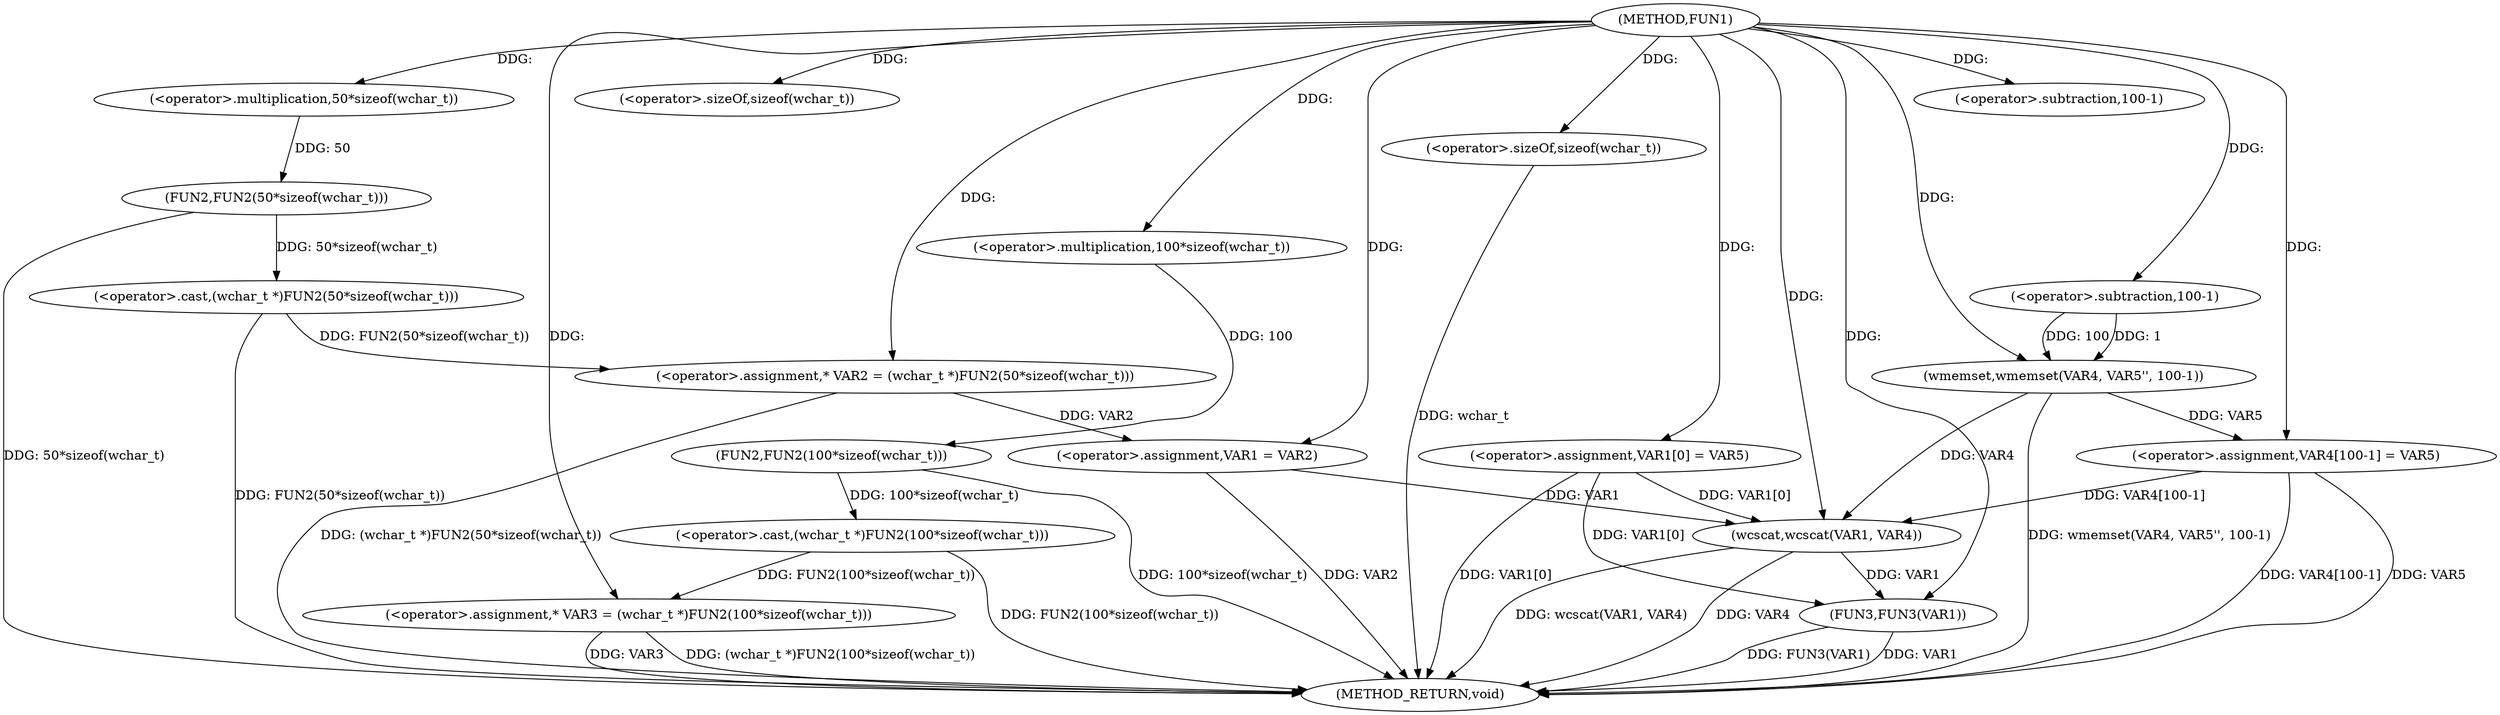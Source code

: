 digraph FUN1 {  
"1000100" [label = "(METHOD,FUN1)" ]
"1000153" [label = "(METHOD_RETURN,void)" ]
"1000104" [label = "(<operator>.assignment,* VAR2 = (wchar_t *)FUN2(50*sizeof(wchar_t)))" ]
"1000106" [label = "(<operator>.cast,(wchar_t *)FUN2(50*sizeof(wchar_t)))" ]
"1000108" [label = "(FUN2,FUN2(50*sizeof(wchar_t)))" ]
"1000109" [label = "(<operator>.multiplication,50*sizeof(wchar_t))" ]
"1000111" [label = "(<operator>.sizeOf,sizeof(wchar_t))" ]
"1000114" [label = "(<operator>.assignment,* VAR3 = (wchar_t *)FUN2(100*sizeof(wchar_t)))" ]
"1000116" [label = "(<operator>.cast,(wchar_t *)FUN2(100*sizeof(wchar_t)))" ]
"1000118" [label = "(FUN2,FUN2(100*sizeof(wchar_t)))" ]
"1000119" [label = "(<operator>.multiplication,100*sizeof(wchar_t))" ]
"1000121" [label = "(<operator>.sizeOf,sizeof(wchar_t))" ]
"1000125" [label = "(<operator>.assignment,VAR1 = VAR2)" ]
"1000128" [label = "(<operator>.assignment,VAR1[0] = VAR5)" ]
"1000135" [label = "(wmemset,wmemset(VAR4, VAR5'', 100-1))" ]
"1000138" [label = "(<operator>.subtraction,100-1)" ]
"1000141" [label = "(<operator>.assignment,VAR4[100-1] = VAR5)" ]
"1000144" [label = "(<operator>.subtraction,100-1)" ]
"1000148" [label = "(wcscat,wcscat(VAR1, VAR4))" ]
"1000151" [label = "(FUN3,FUN3(VAR1))" ]
  "1000141" -> "1000153"  [ label = "DDG: VAR4[100-1]"] 
  "1000106" -> "1000153"  [ label = "DDG: FUN2(50*sizeof(wchar_t))"] 
  "1000151" -> "1000153"  [ label = "DDG: FUN3(VAR1)"] 
  "1000151" -> "1000153"  [ label = "DDG: VAR1"] 
  "1000148" -> "1000153"  [ label = "DDG: wcscat(VAR1, VAR4)"] 
  "1000125" -> "1000153"  [ label = "DDG: VAR2"] 
  "1000116" -> "1000153"  [ label = "DDG: FUN2(100*sizeof(wchar_t))"] 
  "1000135" -> "1000153"  [ label = "DDG: wmemset(VAR4, VAR5'', 100-1)"] 
  "1000121" -> "1000153"  [ label = "DDG: wchar_t"] 
  "1000148" -> "1000153"  [ label = "DDG: VAR4"] 
  "1000118" -> "1000153"  [ label = "DDG: 100*sizeof(wchar_t)"] 
  "1000128" -> "1000153"  [ label = "DDG: VAR1[0]"] 
  "1000114" -> "1000153"  [ label = "DDG: VAR3"] 
  "1000141" -> "1000153"  [ label = "DDG: VAR5"] 
  "1000114" -> "1000153"  [ label = "DDG: (wchar_t *)FUN2(100*sizeof(wchar_t))"] 
  "1000104" -> "1000153"  [ label = "DDG: (wchar_t *)FUN2(50*sizeof(wchar_t))"] 
  "1000108" -> "1000153"  [ label = "DDG: 50*sizeof(wchar_t)"] 
  "1000106" -> "1000104"  [ label = "DDG: FUN2(50*sizeof(wchar_t))"] 
  "1000100" -> "1000104"  [ label = "DDG: "] 
  "1000108" -> "1000106"  [ label = "DDG: 50*sizeof(wchar_t)"] 
  "1000109" -> "1000108"  [ label = "DDG: 50"] 
  "1000100" -> "1000109"  [ label = "DDG: "] 
  "1000100" -> "1000111"  [ label = "DDG: "] 
  "1000116" -> "1000114"  [ label = "DDG: FUN2(100*sizeof(wchar_t))"] 
  "1000100" -> "1000114"  [ label = "DDG: "] 
  "1000118" -> "1000116"  [ label = "DDG: 100*sizeof(wchar_t)"] 
  "1000119" -> "1000118"  [ label = "DDG: 100"] 
  "1000100" -> "1000119"  [ label = "DDG: "] 
  "1000100" -> "1000121"  [ label = "DDG: "] 
  "1000104" -> "1000125"  [ label = "DDG: VAR2"] 
  "1000100" -> "1000125"  [ label = "DDG: "] 
  "1000100" -> "1000128"  [ label = "DDG: "] 
  "1000100" -> "1000135"  [ label = "DDG: "] 
  "1000138" -> "1000135"  [ label = "DDG: 100"] 
  "1000138" -> "1000135"  [ label = "DDG: 1"] 
  "1000100" -> "1000138"  [ label = "DDG: "] 
  "1000135" -> "1000141"  [ label = "DDG: VAR5"] 
  "1000100" -> "1000141"  [ label = "DDG: "] 
  "1000100" -> "1000144"  [ label = "DDG: "] 
  "1000125" -> "1000148"  [ label = "DDG: VAR1"] 
  "1000128" -> "1000148"  [ label = "DDG: VAR1[0]"] 
  "1000100" -> "1000148"  [ label = "DDG: "] 
  "1000141" -> "1000148"  [ label = "DDG: VAR4[100-1]"] 
  "1000135" -> "1000148"  [ label = "DDG: VAR4"] 
  "1000128" -> "1000151"  [ label = "DDG: VAR1[0]"] 
  "1000148" -> "1000151"  [ label = "DDG: VAR1"] 
  "1000100" -> "1000151"  [ label = "DDG: "] 
}
